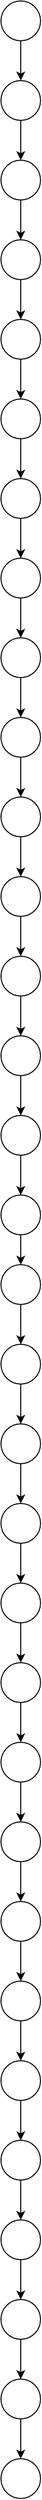 <mxfile version="14.8.0" type="github">
  <diagram id="56UQtGPYz2prELN5KWn_" name="Page-1">
    <mxGraphModel dx="970" dy="718" grid="1" gridSize="10" guides="1" tooltips="1" connect="1" arrows="1" fold="1" page="1" pageScale="1" pageWidth="827" pageHeight="1169" math="0" shadow="0">
      <root>
        <mxCell id="0" />
        <mxCell id="1" parent="0" />
        <mxCell id="-NTv5c6Y36OW_fQLhRgR-3" style="edgeStyle=orthogonalEdgeStyle;rounded=0;orthogonalLoop=1;jettySize=auto;html=1;exitX=0.5;exitY=1;exitDx=0;exitDy=0;entryX=0.5;entryY=0;entryDx=0;entryDy=0;" edge="1" parent="1" source="-NTv5c6Y36OW_fQLhRgR-1" target="-NTv5c6Y36OW_fQLhRgR-2">
          <mxGeometry relative="1" as="geometry" />
        </mxCell>
        <mxCell id="-NTv5c6Y36OW_fQLhRgR-1" value="" style="ellipse;whiteSpace=wrap;html=1;aspect=fixed;" vertex="1" parent="1">
          <mxGeometry x="280" y="160" width="40" height="40" as="geometry" />
        </mxCell>
        <mxCell id="-NTv5c6Y36OW_fQLhRgR-7" style="edgeStyle=orthogonalEdgeStyle;rounded=0;orthogonalLoop=1;jettySize=auto;html=1;exitX=0.5;exitY=1;exitDx=0;exitDy=0;entryX=0.5;entryY=0;entryDx=0;entryDy=0;" edge="1" parent="1" source="-NTv5c6Y36OW_fQLhRgR-2" target="-NTv5c6Y36OW_fQLhRgR-5">
          <mxGeometry relative="1" as="geometry" />
        </mxCell>
        <mxCell id="-NTv5c6Y36OW_fQLhRgR-2" value="" style="ellipse;whiteSpace=wrap;html=1;aspect=fixed;" vertex="1" parent="1">
          <mxGeometry x="280" y="240" width="40" height="40" as="geometry" />
        </mxCell>
        <mxCell id="-NTv5c6Y36OW_fQLhRgR-4" style="edgeStyle=orthogonalEdgeStyle;rounded=0;orthogonalLoop=1;jettySize=auto;html=1;exitX=0.5;exitY=1;exitDx=0;exitDy=0;entryX=0.5;entryY=0;entryDx=0;entryDy=0;" edge="1" parent="1" source="-NTv5c6Y36OW_fQLhRgR-5" target="-NTv5c6Y36OW_fQLhRgR-6">
          <mxGeometry relative="1" as="geometry" />
        </mxCell>
        <mxCell id="-NTv5c6Y36OW_fQLhRgR-5" value="" style="ellipse;whiteSpace=wrap;html=1;aspect=fixed;" vertex="1" parent="1">
          <mxGeometry x="280" y="320" width="40" height="40" as="geometry" />
        </mxCell>
        <mxCell id="-NTv5c6Y36OW_fQLhRgR-15" value="" style="edgeStyle=orthogonalEdgeStyle;rounded=0;orthogonalLoop=1;jettySize=auto;html=1;" edge="1" parent="1" source="-NTv5c6Y36OW_fQLhRgR-6" target="-NTv5c6Y36OW_fQLhRgR-9">
          <mxGeometry relative="1" as="geometry" />
        </mxCell>
        <mxCell id="-NTv5c6Y36OW_fQLhRgR-6" value="" style="ellipse;whiteSpace=wrap;html=1;aspect=fixed;" vertex="1" parent="1">
          <mxGeometry x="280" y="400" width="40" height="40" as="geometry" />
        </mxCell>
        <mxCell id="-NTv5c6Y36OW_fQLhRgR-8" style="edgeStyle=orthogonalEdgeStyle;rounded=0;orthogonalLoop=1;jettySize=auto;html=1;exitX=0.5;exitY=1;exitDx=0;exitDy=0;entryX=0.5;entryY=0;entryDx=0;entryDy=0;" edge="1" parent="1" source="-NTv5c6Y36OW_fQLhRgR-9" target="-NTv5c6Y36OW_fQLhRgR-11">
          <mxGeometry relative="1" as="geometry" />
        </mxCell>
        <mxCell id="-NTv5c6Y36OW_fQLhRgR-9" value="" style="ellipse;whiteSpace=wrap;html=1;aspect=fixed;" vertex="1" parent="1">
          <mxGeometry x="280" y="480" width="40" height="40" as="geometry" />
        </mxCell>
        <mxCell id="-NTv5c6Y36OW_fQLhRgR-10" style="edgeStyle=orthogonalEdgeStyle;rounded=0;orthogonalLoop=1;jettySize=auto;html=1;exitX=0.5;exitY=1;exitDx=0;exitDy=0;entryX=0.5;entryY=0;entryDx=0;entryDy=0;" edge="1" parent="1" source="-NTv5c6Y36OW_fQLhRgR-11" target="-NTv5c6Y36OW_fQLhRgR-13">
          <mxGeometry relative="1" as="geometry" />
        </mxCell>
        <mxCell id="-NTv5c6Y36OW_fQLhRgR-11" value="" style="ellipse;whiteSpace=wrap;html=1;aspect=fixed;" vertex="1" parent="1">
          <mxGeometry x="280" y="560" width="40" height="40" as="geometry" />
        </mxCell>
        <mxCell id="-NTv5c6Y36OW_fQLhRgR-12" style="edgeStyle=orthogonalEdgeStyle;rounded=0;orthogonalLoop=1;jettySize=auto;html=1;exitX=0.5;exitY=1;exitDx=0;exitDy=0;entryX=0.5;entryY=0;entryDx=0;entryDy=0;" edge="1" parent="1" source="-NTv5c6Y36OW_fQLhRgR-13" target="-NTv5c6Y36OW_fQLhRgR-14">
          <mxGeometry relative="1" as="geometry" />
        </mxCell>
        <mxCell id="-NTv5c6Y36OW_fQLhRgR-13" value="" style="ellipse;whiteSpace=wrap;html=1;aspect=fixed;" vertex="1" parent="1">
          <mxGeometry x="280" y="640" width="40" height="40" as="geometry" />
        </mxCell>
        <mxCell id="-NTv5c6Y36OW_fQLhRgR-31" style="edgeStyle=orthogonalEdgeStyle;rounded=0;orthogonalLoop=1;jettySize=auto;html=1;exitX=0.5;exitY=1;exitDx=0;exitDy=0;" edge="1" parent="1" source="-NTv5c6Y36OW_fQLhRgR-14" target="-NTv5c6Y36OW_fQLhRgR-17">
          <mxGeometry relative="1" as="geometry" />
        </mxCell>
        <mxCell id="-NTv5c6Y36OW_fQLhRgR-14" value="" style="ellipse;whiteSpace=wrap;html=1;aspect=fixed;" vertex="1" parent="1">
          <mxGeometry x="280" y="720" width="40" height="40" as="geometry" />
        </mxCell>
        <mxCell id="-NTv5c6Y36OW_fQLhRgR-16" style="edgeStyle=orthogonalEdgeStyle;rounded=0;orthogonalLoop=1;jettySize=auto;html=1;exitX=0.5;exitY=1;exitDx=0;exitDy=0;entryX=0.5;entryY=0;entryDx=0;entryDy=0;" edge="1" parent="1" source="-NTv5c6Y36OW_fQLhRgR-17" target="-NTv5c6Y36OW_fQLhRgR-19">
          <mxGeometry relative="1" as="geometry" />
        </mxCell>
        <mxCell id="-NTv5c6Y36OW_fQLhRgR-17" value="" style="ellipse;whiteSpace=wrap;html=1;aspect=fixed;" vertex="1" parent="1">
          <mxGeometry x="280" y="800" width="40" height="40" as="geometry" />
        </mxCell>
        <mxCell id="-NTv5c6Y36OW_fQLhRgR-18" style="edgeStyle=orthogonalEdgeStyle;rounded=0;orthogonalLoop=1;jettySize=auto;html=1;exitX=0.5;exitY=1;exitDx=0;exitDy=0;entryX=0.5;entryY=0;entryDx=0;entryDy=0;" edge="1" parent="1" source="-NTv5c6Y36OW_fQLhRgR-19" target="-NTv5c6Y36OW_fQLhRgR-21">
          <mxGeometry relative="1" as="geometry" />
        </mxCell>
        <mxCell id="-NTv5c6Y36OW_fQLhRgR-19" value="" style="ellipse;whiteSpace=wrap;html=1;aspect=fixed;" vertex="1" parent="1">
          <mxGeometry x="280" y="880" width="40" height="40" as="geometry" />
        </mxCell>
        <mxCell id="-NTv5c6Y36OW_fQLhRgR-20" style="edgeStyle=orthogonalEdgeStyle;rounded=0;orthogonalLoop=1;jettySize=auto;html=1;exitX=0.5;exitY=1;exitDx=0;exitDy=0;entryX=0.5;entryY=0;entryDx=0;entryDy=0;" edge="1" parent="1" source="-NTv5c6Y36OW_fQLhRgR-21" target="-NTv5c6Y36OW_fQLhRgR-23">
          <mxGeometry relative="1" as="geometry" />
        </mxCell>
        <mxCell id="-NTv5c6Y36OW_fQLhRgR-21" value="" style="ellipse;whiteSpace=wrap;html=1;aspect=fixed;" vertex="1" parent="1">
          <mxGeometry x="280" y="960" width="40" height="40" as="geometry" />
        </mxCell>
        <mxCell id="-NTv5c6Y36OW_fQLhRgR-22" value="" style="edgeStyle=orthogonalEdgeStyle;rounded=0;orthogonalLoop=1;jettySize=auto;html=1;" edge="1" parent="1" source="-NTv5c6Y36OW_fQLhRgR-23" target="-NTv5c6Y36OW_fQLhRgR-25">
          <mxGeometry relative="1" as="geometry" />
        </mxCell>
        <mxCell id="-NTv5c6Y36OW_fQLhRgR-23" value="" style="ellipse;whiteSpace=wrap;html=1;aspect=fixed;" vertex="1" parent="1">
          <mxGeometry x="280" y="1040" width="40" height="40" as="geometry" />
        </mxCell>
        <mxCell id="-NTv5c6Y36OW_fQLhRgR-24" style="edgeStyle=orthogonalEdgeStyle;rounded=0;orthogonalLoop=1;jettySize=auto;html=1;exitX=0.5;exitY=1;exitDx=0;exitDy=0;entryX=0.5;entryY=0;entryDx=0;entryDy=0;" edge="1" parent="1" source="-NTv5c6Y36OW_fQLhRgR-25" target="-NTv5c6Y36OW_fQLhRgR-27">
          <mxGeometry relative="1" as="geometry" />
        </mxCell>
        <mxCell id="-NTv5c6Y36OW_fQLhRgR-25" value="" style="ellipse;whiteSpace=wrap;html=1;aspect=fixed;" vertex="1" parent="1">
          <mxGeometry x="280" y="1120" width="40" height="40" as="geometry" />
        </mxCell>
        <mxCell id="-NTv5c6Y36OW_fQLhRgR-26" style="edgeStyle=orthogonalEdgeStyle;rounded=0;orthogonalLoop=1;jettySize=auto;html=1;exitX=0.5;exitY=1;exitDx=0;exitDy=0;entryX=0.5;entryY=0;entryDx=0;entryDy=0;" edge="1" parent="1" source="-NTv5c6Y36OW_fQLhRgR-27" target="-NTv5c6Y36OW_fQLhRgR-29">
          <mxGeometry relative="1" as="geometry" />
        </mxCell>
        <mxCell id="-NTv5c6Y36OW_fQLhRgR-27" value="" style="ellipse;whiteSpace=wrap;html=1;aspect=fixed;" vertex="1" parent="1">
          <mxGeometry x="280" y="1200" width="40" height="40" as="geometry" />
        </mxCell>
        <mxCell id="-NTv5c6Y36OW_fQLhRgR-28" style="edgeStyle=orthogonalEdgeStyle;rounded=0;orthogonalLoop=1;jettySize=auto;html=1;exitX=0.5;exitY=1;exitDx=0;exitDy=0;entryX=0.5;entryY=0;entryDx=0;entryDy=0;" edge="1" parent="1" source="-NTv5c6Y36OW_fQLhRgR-29" target="-NTv5c6Y36OW_fQLhRgR-30">
          <mxGeometry relative="1" as="geometry" />
        </mxCell>
        <mxCell id="-NTv5c6Y36OW_fQLhRgR-29" value="" style="ellipse;whiteSpace=wrap;html=1;aspect=fixed;" vertex="1" parent="1">
          <mxGeometry x="280" y="1280" width="40" height="40" as="geometry" />
        </mxCell>
        <mxCell id="-NTv5c6Y36OW_fQLhRgR-63" style="edgeStyle=orthogonalEdgeStyle;rounded=0;orthogonalLoop=1;jettySize=auto;html=1;exitX=0.5;exitY=1;exitDx=0;exitDy=0;entryX=0.5;entryY=0;entryDx=0;entryDy=0;" edge="1" parent="1" source="-NTv5c6Y36OW_fQLhRgR-30" target="-NTv5c6Y36OW_fQLhRgR-33">
          <mxGeometry relative="1" as="geometry" />
        </mxCell>
        <mxCell id="-NTv5c6Y36OW_fQLhRgR-30" value="" style="ellipse;whiteSpace=wrap;html=1;aspect=fixed;" vertex="1" parent="1">
          <mxGeometry x="280" y="1360" width="40" height="40" as="geometry" />
        </mxCell>
        <mxCell id="-NTv5c6Y36OW_fQLhRgR-32" style="edgeStyle=orthogonalEdgeStyle;rounded=0;orthogonalLoop=1;jettySize=auto;html=1;exitX=0.5;exitY=1;exitDx=0;exitDy=0;entryX=0.5;entryY=0;entryDx=0;entryDy=0;" edge="1" parent="1" source="-NTv5c6Y36OW_fQLhRgR-33" target="-NTv5c6Y36OW_fQLhRgR-35">
          <mxGeometry relative="1" as="geometry" />
        </mxCell>
        <mxCell id="-NTv5c6Y36OW_fQLhRgR-33" value="" style="ellipse;whiteSpace=wrap;html=1;aspect=fixed;" vertex="1" parent="1">
          <mxGeometry x="280" y="1430" width="40" height="40" as="geometry" />
        </mxCell>
        <mxCell id="-NTv5c6Y36OW_fQLhRgR-34" style="edgeStyle=orthogonalEdgeStyle;rounded=0;orthogonalLoop=1;jettySize=auto;html=1;exitX=0.5;exitY=1;exitDx=0;exitDy=0;entryX=0.5;entryY=0;entryDx=0;entryDy=0;" edge="1" parent="1" source="-NTv5c6Y36OW_fQLhRgR-35" target="-NTv5c6Y36OW_fQLhRgR-37">
          <mxGeometry relative="1" as="geometry" />
        </mxCell>
        <mxCell id="-NTv5c6Y36OW_fQLhRgR-35" value="" style="ellipse;whiteSpace=wrap;html=1;aspect=fixed;" vertex="1" parent="1">
          <mxGeometry x="280" y="1510" width="40" height="40" as="geometry" />
        </mxCell>
        <mxCell id="-NTv5c6Y36OW_fQLhRgR-36" style="edgeStyle=orthogonalEdgeStyle;rounded=0;orthogonalLoop=1;jettySize=auto;html=1;exitX=0.5;exitY=1;exitDx=0;exitDy=0;entryX=0.5;entryY=0;entryDx=0;entryDy=0;" edge="1" parent="1" source="-NTv5c6Y36OW_fQLhRgR-37" target="-NTv5c6Y36OW_fQLhRgR-39">
          <mxGeometry relative="1" as="geometry" />
        </mxCell>
        <mxCell id="-NTv5c6Y36OW_fQLhRgR-37" value="" style="ellipse;whiteSpace=wrap;html=1;aspect=fixed;" vertex="1" parent="1">
          <mxGeometry x="280" y="1590" width="40" height="40" as="geometry" />
        </mxCell>
        <mxCell id="-NTv5c6Y36OW_fQLhRgR-38" value="" style="edgeStyle=orthogonalEdgeStyle;rounded=0;orthogonalLoop=1;jettySize=auto;html=1;" edge="1" parent="1" source="-NTv5c6Y36OW_fQLhRgR-39" target="-NTv5c6Y36OW_fQLhRgR-41">
          <mxGeometry relative="1" as="geometry" />
        </mxCell>
        <mxCell id="-NTv5c6Y36OW_fQLhRgR-39" value="" style="ellipse;whiteSpace=wrap;html=1;aspect=fixed;" vertex="1" parent="1">
          <mxGeometry x="280" y="1670" width="40" height="40" as="geometry" />
        </mxCell>
        <mxCell id="-NTv5c6Y36OW_fQLhRgR-40" style="edgeStyle=orthogonalEdgeStyle;rounded=0;orthogonalLoop=1;jettySize=auto;html=1;exitX=0.5;exitY=1;exitDx=0;exitDy=0;entryX=0.5;entryY=0;entryDx=0;entryDy=0;" edge="1" parent="1" source="-NTv5c6Y36OW_fQLhRgR-41" target="-NTv5c6Y36OW_fQLhRgR-43">
          <mxGeometry relative="1" as="geometry" />
        </mxCell>
        <mxCell id="-NTv5c6Y36OW_fQLhRgR-41" value="" style="ellipse;whiteSpace=wrap;html=1;aspect=fixed;" vertex="1" parent="1">
          <mxGeometry x="280" y="1750" width="40" height="40" as="geometry" />
        </mxCell>
        <mxCell id="-NTv5c6Y36OW_fQLhRgR-42" style="edgeStyle=orthogonalEdgeStyle;rounded=0;orthogonalLoop=1;jettySize=auto;html=1;exitX=0.5;exitY=1;exitDx=0;exitDy=0;entryX=0.5;entryY=0;entryDx=0;entryDy=0;" edge="1" parent="1" source="-NTv5c6Y36OW_fQLhRgR-43" target="-NTv5c6Y36OW_fQLhRgR-45">
          <mxGeometry relative="1" as="geometry" />
        </mxCell>
        <mxCell id="-NTv5c6Y36OW_fQLhRgR-43" value="" style="ellipse;whiteSpace=wrap;html=1;aspect=fixed;" vertex="1" parent="1">
          <mxGeometry x="280" y="1830" width="40" height="40" as="geometry" />
        </mxCell>
        <mxCell id="-NTv5c6Y36OW_fQLhRgR-44" style="edgeStyle=orthogonalEdgeStyle;rounded=0;orthogonalLoop=1;jettySize=auto;html=1;exitX=0.5;exitY=1;exitDx=0;exitDy=0;entryX=0.5;entryY=0;entryDx=0;entryDy=0;" edge="1" parent="1" source="-NTv5c6Y36OW_fQLhRgR-45" target="-NTv5c6Y36OW_fQLhRgR-47">
          <mxGeometry relative="1" as="geometry" />
        </mxCell>
        <mxCell id="-NTv5c6Y36OW_fQLhRgR-45" value="" style="ellipse;whiteSpace=wrap;html=1;aspect=fixed;" vertex="1" parent="1">
          <mxGeometry x="280" y="1910" width="40" height="40" as="geometry" />
        </mxCell>
        <mxCell id="-NTv5c6Y36OW_fQLhRgR-46" style="edgeStyle=orthogonalEdgeStyle;rounded=0;orthogonalLoop=1;jettySize=auto;html=1;exitX=0.5;exitY=1;exitDx=0;exitDy=0;" edge="1" parent="1" source="-NTv5c6Y36OW_fQLhRgR-47" target="-NTv5c6Y36OW_fQLhRgR-49">
          <mxGeometry relative="1" as="geometry" />
        </mxCell>
        <mxCell id="-NTv5c6Y36OW_fQLhRgR-47" value="" style="ellipse;whiteSpace=wrap;html=1;aspect=fixed;" vertex="1" parent="1">
          <mxGeometry x="280" y="1990" width="40" height="40" as="geometry" />
        </mxCell>
        <mxCell id="-NTv5c6Y36OW_fQLhRgR-48" style="edgeStyle=orthogonalEdgeStyle;rounded=0;orthogonalLoop=1;jettySize=auto;html=1;exitX=0.5;exitY=1;exitDx=0;exitDy=0;entryX=0.5;entryY=0;entryDx=0;entryDy=0;" edge="1" parent="1" source="-NTv5c6Y36OW_fQLhRgR-49" target="-NTv5c6Y36OW_fQLhRgR-51">
          <mxGeometry relative="1" as="geometry" />
        </mxCell>
        <mxCell id="-NTv5c6Y36OW_fQLhRgR-49" value="" style="ellipse;whiteSpace=wrap;html=1;aspect=fixed;" vertex="1" parent="1">
          <mxGeometry x="280" y="2070" width="40" height="40" as="geometry" />
        </mxCell>
        <mxCell id="-NTv5c6Y36OW_fQLhRgR-50" style="edgeStyle=orthogonalEdgeStyle;rounded=0;orthogonalLoop=1;jettySize=auto;html=1;exitX=0.5;exitY=1;exitDx=0;exitDy=0;entryX=0.5;entryY=0;entryDx=0;entryDy=0;" edge="1" parent="1" source="-NTv5c6Y36OW_fQLhRgR-51" target="-NTv5c6Y36OW_fQLhRgR-53">
          <mxGeometry relative="1" as="geometry" />
        </mxCell>
        <mxCell id="-NTv5c6Y36OW_fQLhRgR-51" value="" style="ellipse;whiteSpace=wrap;html=1;aspect=fixed;" vertex="1" parent="1">
          <mxGeometry x="280" y="2150" width="40" height="40" as="geometry" />
        </mxCell>
        <mxCell id="-NTv5c6Y36OW_fQLhRgR-52" style="edgeStyle=orthogonalEdgeStyle;rounded=0;orthogonalLoop=1;jettySize=auto;html=1;exitX=0.5;exitY=1;exitDx=0;exitDy=0;entryX=0.5;entryY=0;entryDx=0;entryDy=0;" edge="1" parent="1" source="-NTv5c6Y36OW_fQLhRgR-53" target="-NTv5c6Y36OW_fQLhRgR-55">
          <mxGeometry relative="1" as="geometry" />
        </mxCell>
        <mxCell id="-NTv5c6Y36OW_fQLhRgR-53" value="" style="ellipse;whiteSpace=wrap;html=1;aspect=fixed;" vertex="1" parent="1">
          <mxGeometry x="280" y="2230" width="40" height="40" as="geometry" />
        </mxCell>
        <mxCell id="-NTv5c6Y36OW_fQLhRgR-54" value="" style="edgeStyle=orthogonalEdgeStyle;rounded=0;orthogonalLoop=1;jettySize=auto;html=1;" edge="1" parent="1" source="-NTv5c6Y36OW_fQLhRgR-55" target="-NTv5c6Y36OW_fQLhRgR-57">
          <mxGeometry relative="1" as="geometry" />
        </mxCell>
        <mxCell id="-NTv5c6Y36OW_fQLhRgR-55" value="" style="ellipse;whiteSpace=wrap;html=1;aspect=fixed;" vertex="1" parent="1">
          <mxGeometry x="280" y="2310" width="40" height="40" as="geometry" />
        </mxCell>
        <mxCell id="-NTv5c6Y36OW_fQLhRgR-56" style="edgeStyle=orthogonalEdgeStyle;rounded=0;orthogonalLoop=1;jettySize=auto;html=1;exitX=0.5;exitY=1;exitDx=0;exitDy=0;entryX=0.5;entryY=0;entryDx=0;entryDy=0;" edge="1" parent="1" source="-NTv5c6Y36OW_fQLhRgR-57" target="-NTv5c6Y36OW_fQLhRgR-59">
          <mxGeometry relative="1" as="geometry" />
        </mxCell>
        <mxCell id="-NTv5c6Y36OW_fQLhRgR-57" value="" style="ellipse;whiteSpace=wrap;html=1;aspect=fixed;" vertex="1" parent="1">
          <mxGeometry x="280" y="2390" width="40" height="40" as="geometry" />
        </mxCell>
        <mxCell id="-NTv5c6Y36OW_fQLhRgR-58" style="edgeStyle=orthogonalEdgeStyle;rounded=0;orthogonalLoop=1;jettySize=auto;html=1;exitX=0.5;exitY=1;exitDx=0;exitDy=0;entryX=0.5;entryY=0;entryDx=0;entryDy=0;" edge="1" parent="1" source="-NTv5c6Y36OW_fQLhRgR-59" target="-NTv5c6Y36OW_fQLhRgR-61">
          <mxGeometry relative="1" as="geometry" />
        </mxCell>
        <mxCell id="-NTv5c6Y36OW_fQLhRgR-59" value="" style="ellipse;whiteSpace=wrap;html=1;aspect=fixed;" vertex="1" parent="1">
          <mxGeometry x="280" y="2470" width="40" height="40" as="geometry" />
        </mxCell>
        <mxCell id="-NTv5c6Y36OW_fQLhRgR-60" style="edgeStyle=orthogonalEdgeStyle;rounded=0;orthogonalLoop=1;jettySize=auto;html=1;exitX=0.5;exitY=1;exitDx=0;exitDy=0;entryX=0.5;entryY=0;entryDx=0;entryDy=0;" edge="1" parent="1" source="-NTv5c6Y36OW_fQLhRgR-61" target="-NTv5c6Y36OW_fQLhRgR-62">
          <mxGeometry relative="1" as="geometry" />
        </mxCell>
        <mxCell id="-NTv5c6Y36OW_fQLhRgR-61" value="" style="ellipse;whiteSpace=wrap;html=1;aspect=fixed;" vertex="1" parent="1">
          <mxGeometry x="280" y="2550" width="40" height="40" as="geometry" />
        </mxCell>
        <mxCell id="-NTv5c6Y36OW_fQLhRgR-62" value="" style="ellipse;whiteSpace=wrap;html=1;aspect=fixed;" vertex="1" parent="1">
          <mxGeometry x="280" y="2630" width="40" height="40" as="geometry" />
        </mxCell>
      </root>
    </mxGraphModel>
  </diagram>
</mxfile>
